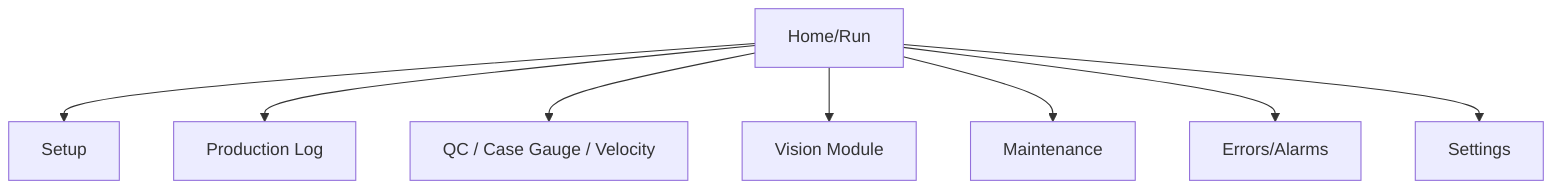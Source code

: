 flowchart TD
  Home[Home/Run]
  Setup[Setup]
  Prod[Production Log]
  QC[QC / Case Gauge / Velocity]
  Vision[Vision Module]
  Maint[Maintenance]
  Errors[Errors/Alarms]
  Settings[Settings]

  Home --> Setup
  Home --> Prod
  Home --> QC
  Home --> Vision
  Home --> Maint
  Home --> Errors
  Home --> Settings